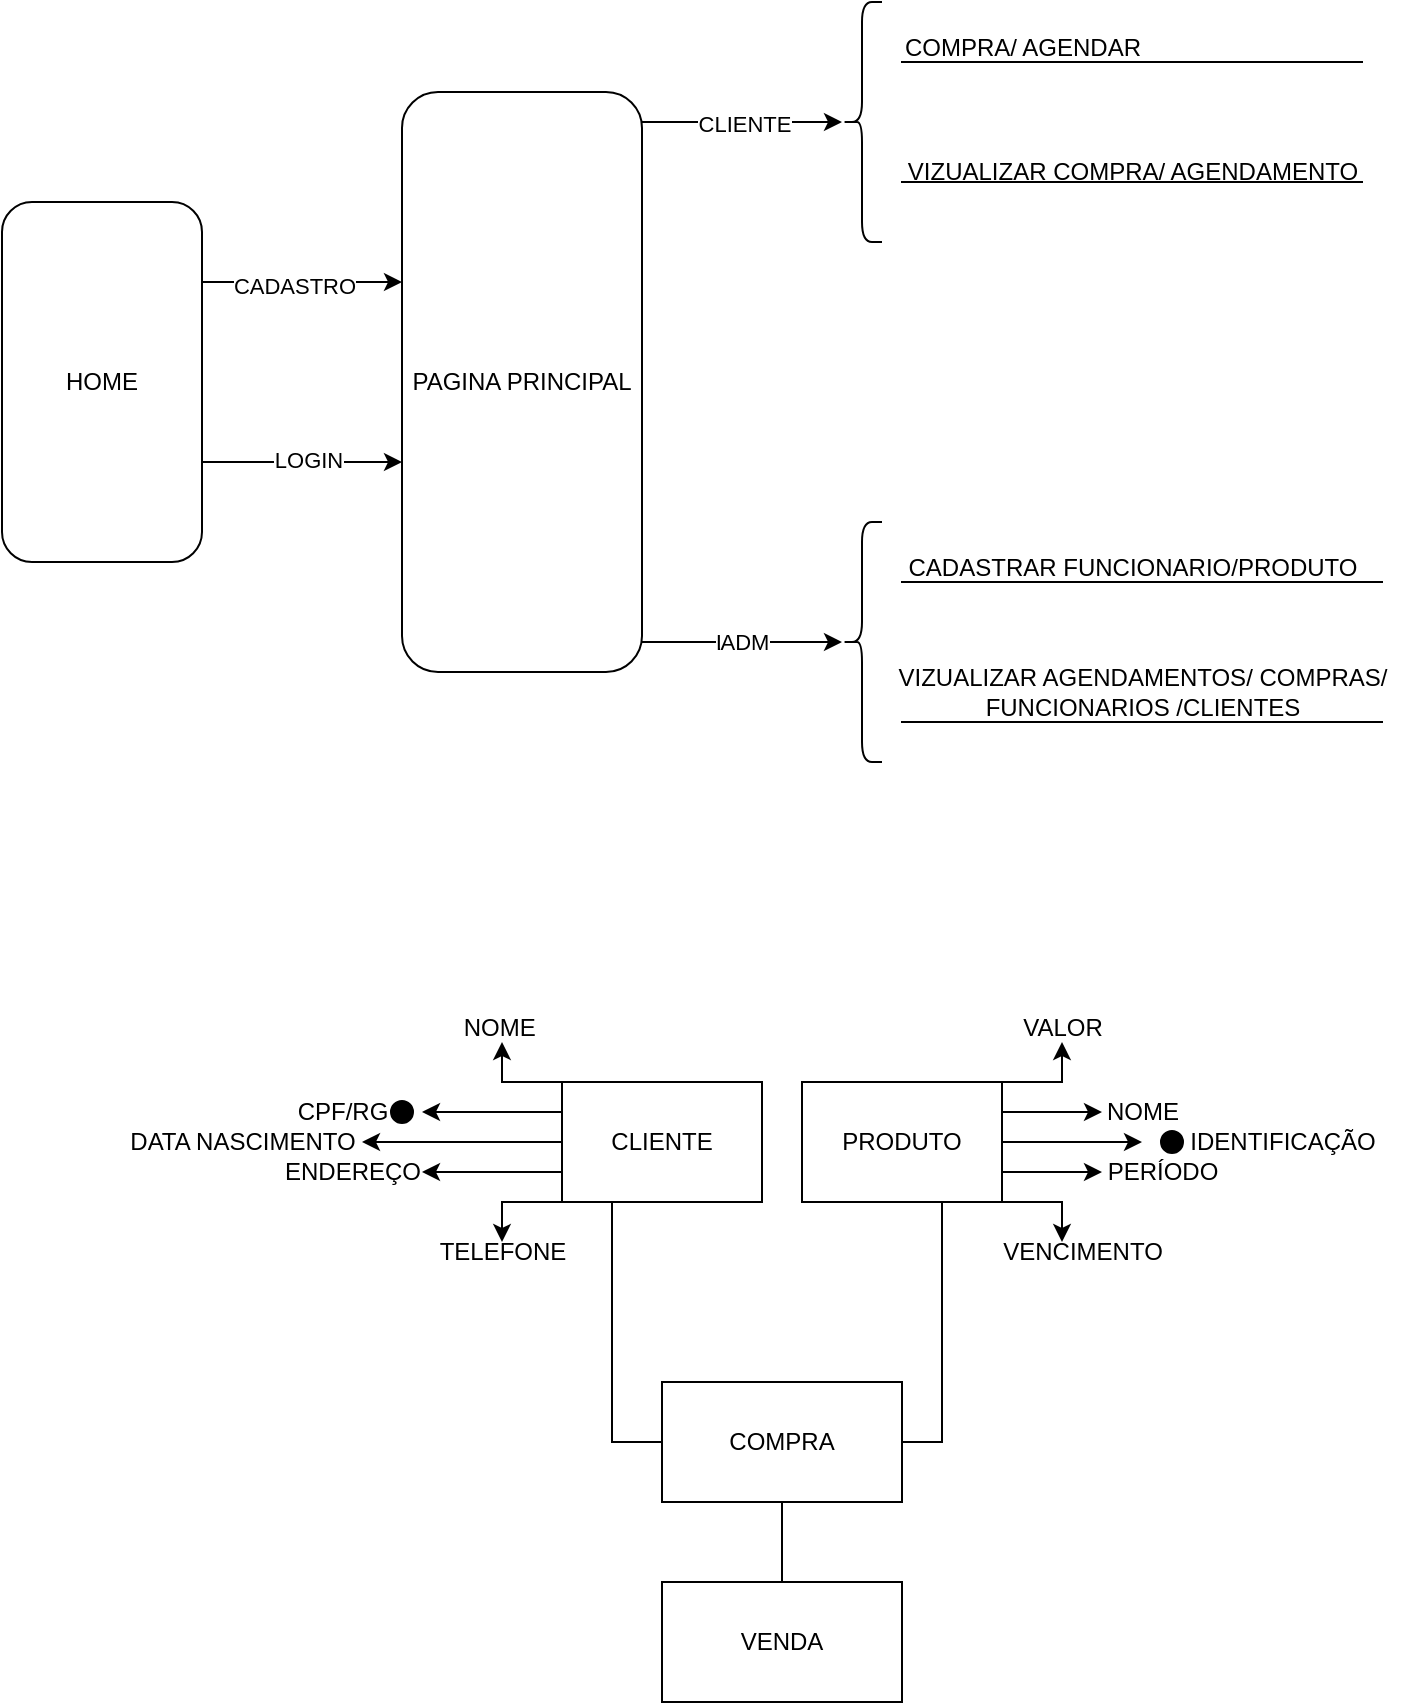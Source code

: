 <mxfile version="22.1.1" type="github">
  <diagram id="C5RBs43oDa-KdzZeNtuy" name="Page-1">
    <mxGraphModel dx="880" dy="488" grid="1" gridSize="10" guides="1" tooltips="1" connect="1" arrows="1" fold="1" page="1" pageScale="1" pageWidth="827" pageHeight="1169" math="0" shadow="0">
      <root>
        <mxCell id="WIyWlLk6GJQsqaUBKTNV-0" />
        <mxCell id="WIyWlLk6GJQsqaUBKTNV-1" parent="WIyWlLk6GJQsqaUBKTNV-0" />
        <mxCell id="WIyWlLk6GJQsqaUBKTNV-3" value="HOME" style="rounded=1;whiteSpace=wrap;html=1;fontSize=12;glass=0;strokeWidth=1;shadow=0;" parent="WIyWlLk6GJQsqaUBKTNV-1" vertex="1">
          <mxGeometry x="50" y="170" width="100" height="180" as="geometry" />
        </mxCell>
        <mxCell id="WIyWlLk6GJQsqaUBKTNV-7" value="PAGINA PRINCIPAL" style="rounded=1;whiteSpace=wrap;html=1;fontSize=12;glass=0;strokeWidth=1;shadow=0;" parent="WIyWlLk6GJQsqaUBKTNV-1" vertex="1">
          <mxGeometry x="250" y="115" width="120" height="290" as="geometry" />
        </mxCell>
        <mxCell id="74Xj-Ba_5kPN7NciAI07-1" value="" style="endArrow=classic;html=1;rounded=0;" edge="1" parent="WIyWlLk6GJQsqaUBKTNV-1">
          <mxGeometry relative="1" as="geometry">
            <mxPoint x="150" y="210" as="sourcePoint" />
            <mxPoint x="250" y="210" as="targetPoint" />
          </mxGeometry>
        </mxCell>
        <mxCell id="74Xj-Ba_5kPN7NciAI07-2" value="Label" style="edgeLabel;resizable=0;html=1;align=center;verticalAlign=middle;" connectable="0" vertex="1" parent="74Xj-Ba_5kPN7NciAI07-1">
          <mxGeometry relative="1" as="geometry" />
        </mxCell>
        <mxCell id="74Xj-Ba_5kPN7NciAI07-17" value="CADASTRO" style="edgeLabel;html=1;align=center;verticalAlign=middle;resizable=0;points=[];" vertex="1" connectable="0" parent="74Xj-Ba_5kPN7NciAI07-1">
          <mxGeometry x="-0.08" y="-2" relative="1" as="geometry">
            <mxPoint as="offset" />
          </mxGeometry>
        </mxCell>
        <mxCell id="74Xj-Ba_5kPN7NciAI07-3" value="" style="endArrow=classic;html=1;rounded=0;" edge="1" parent="WIyWlLk6GJQsqaUBKTNV-1">
          <mxGeometry relative="1" as="geometry">
            <mxPoint x="150" y="300" as="sourcePoint" />
            <mxPoint x="250" y="300" as="targetPoint" />
          </mxGeometry>
        </mxCell>
        <mxCell id="74Xj-Ba_5kPN7NciAI07-4" value="Label" style="edgeLabel;resizable=0;html=1;align=center;verticalAlign=middle;" connectable="0" vertex="1" parent="74Xj-Ba_5kPN7NciAI07-3">
          <mxGeometry relative="1" as="geometry" />
        </mxCell>
        <mxCell id="74Xj-Ba_5kPN7NciAI07-18" value="LOGIN" style="edgeLabel;html=1;align=center;verticalAlign=middle;resizable=0;points=[];" vertex="1" connectable="0" parent="74Xj-Ba_5kPN7NciAI07-3">
          <mxGeometry x="0.06" y="1" relative="1" as="geometry">
            <mxPoint as="offset" />
          </mxGeometry>
        </mxCell>
        <mxCell id="74Xj-Ba_5kPN7NciAI07-5" value="" style="endArrow=classic;html=1;rounded=0;" edge="1" parent="WIyWlLk6GJQsqaUBKTNV-1">
          <mxGeometry relative="1" as="geometry">
            <mxPoint x="370" y="130" as="sourcePoint" />
            <mxPoint x="470" y="130" as="targetPoint" />
          </mxGeometry>
        </mxCell>
        <mxCell id="74Xj-Ba_5kPN7NciAI07-6" value="Label" style="edgeLabel;resizable=0;html=1;align=center;verticalAlign=middle;" connectable="0" vertex="1" parent="74Xj-Ba_5kPN7NciAI07-5">
          <mxGeometry relative="1" as="geometry" />
        </mxCell>
        <mxCell id="74Xj-Ba_5kPN7NciAI07-15" value="CLIENTE" style="edgeLabel;html=1;align=center;verticalAlign=middle;resizable=0;points=[];" vertex="1" connectable="0" parent="74Xj-Ba_5kPN7NciAI07-5">
          <mxGeometry x="0.02" y="-1" relative="1" as="geometry">
            <mxPoint as="offset" />
          </mxGeometry>
        </mxCell>
        <mxCell id="74Xj-Ba_5kPN7NciAI07-7" value="" style="endArrow=classic;html=1;rounded=0;" edge="1" parent="WIyWlLk6GJQsqaUBKTNV-1">
          <mxGeometry relative="1" as="geometry">
            <mxPoint x="370" y="390" as="sourcePoint" />
            <mxPoint x="470" y="390" as="targetPoint" />
          </mxGeometry>
        </mxCell>
        <mxCell id="74Xj-Ba_5kPN7NciAI07-8" value="Label" style="edgeLabel;resizable=0;html=1;align=center;verticalAlign=middle;" connectable="0" vertex="1" parent="74Xj-Ba_5kPN7NciAI07-7">
          <mxGeometry relative="1" as="geometry" />
        </mxCell>
        <mxCell id="74Xj-Ba_5kPN7NciAI07-16" value="ADM" style="edgeLabel;html=1;align=center;verticalAlign=middle;resizable=0;points=[];" vertex="1" connectable="0" parent="74Xj-Ba_5kPN7NciAI07-7">
          <mxGeometry x="0.02" relative="1" as="geometry">
            <mxPoint as="offset" />
          </mxGeometry>
        </mxCell>
        <mxCell id="74Xj-Ba_5kPN7NciAI07-9" value="" style="shape=curlyBracket;whiteSpace=wrap;html=1;rounded=1;labelPosition=left;verticalLabelPosition=middle;align=right;verticalAlign=middle;" vertex="1" parent="WIyWlLk6GJQsqaUBKTNV-1">
          <mxGeometry x="470" y="70" width="20" height="120" as="geometry" />
        </mxCell>
        <mxCell id="74Xj-Ba_5kPN7NciAI07-10" value="" style="shape=curlyBracket;whiteSpace=wrap;html=1;rounded=1;labelPosition=left;verticalLabelPosition=middle;align=right;verticalAlign=middle;" vertex="1" parent="WIyWlLk6GJQsqaUBKTNV-1">
          <mxGeometry x="470" y="330" width="20" height="120" as="geometry" />
        </mxCell>
        <mxCell id="74Xj-Ba_5kPN7NciAI07-12" value="" style="shape=partialRectangle;whiteSpace=wrap;html=1;left=0;right=0;fillColor=none;" vertex="1" parent="WIyWlLk6GJQsqaUBKTNV-1">
          <mxGeometry x="500" y="100" width="230" height="60" as="geometry" />
        </mxCell>
        <mxCell id="74Xj-Ba_5kPN7NciAI07-13" value="" style="shape=partialRectangle;whiteSpace=wrap;html=1;left=0;right=0;fillColor=none;" vertex="1" parent="WIyWlLk6GJQsqaUBKTNV-1">
          <mxGeometry x="500" y="360" width="240" height="70" as="geometry" />
        </mxCell>
        <mxCell id="74Xj-Ba_5kPN7NciAI07-14" value="COMPRA/ AGENDAR" style="text;html=1;align=center;verticalAlign=middle;resizable=0;points=[];autosize=1;strokeColor=none;fillColor=none;" vertex="1" parent="WIyWlLk6GJQsqaUBKTNV-1">
          <mxGeometry x="490" y="78" width="140" height="30" as="geometry" />
        </mxCell>
        <mxCell id="74Xj-Ba_5kPN7NciAI07-21" value="VIZUALIZAR COMPRA/ AGENDAMENTO" style="text;html=1;align=center;verticalAlign=middle;resizable=0;points=[];autosize=1;strokeColor=none;fillColor=none;" vertex="1" parent="WIyWlLk6GJQsqaUBKTNV-1">
          <mxGeometry x="490" y="140" width="250" height="30" as="geometry" />
        </mxCell>
        <mxCell id="74Xj-Ba_5kPN7NciAI07-22" value="CADASTRAR FUNCIONARIO/PRODUTO" style="text;html=1;align=center;verticalAlign=middle;resizable=0;points=[];autosize=1;strokeColor=none;fillColor=none;" vertex="1" parent="WIyWlLk6GJQsqaUBKTNV-1">
          <mxGeometry x="490" y="338" width="250" height="30" as="geometry" />
        </mxCell>
        <mxCell id="74Xj-Ba_5kPN7NciAI07-23" value="VIZUALIZAR AGENDAMENTOS/ COMPRAS/&lt;br&gt;FUNCIONARIOS /CLIENTES" style="text;html=1;align=center;verticalAlign=middle;resizable=0;points=[];autosize=1;strokeColor=none;fillColor=none;" vertex="1" parent="WIyWlLk6GJQsqaUBKTNV-1">
          <mxGeometry x="485" y="395" width="270" height="40" as="geometry" />
        </mxCell>
        <mxCell id="74Xj-Ba_5kPN7NciAI07-31" style="edgeStyle=orthogonalEdgeStyle;rounded=0;orthogonalLoop=1;jettySize=auto;html=1;exitX=0;exitY=0;exitDx=0;exitDy=0;" edge="1" parent="WIyWlLk6GJQsqaUBKTNV-1" source="74Xj-Ba_5kPN7NciAI07-29">
          <mxGeometry relative="1" as="geometry">
            <mxPoint x="300" y="590" as="targetPoint" />
          </mxGeometry>
        </mxCell>
        <mxCell id="74Xj-Ba_5kPN7NciAI07-32" style="edgeStyle=orthogonalEdgeStyle;rounded=0;orthogonalLoop=1;jettySize=auto;html=1;exitX=0;exitY=0.25;exitDx=0;exitDy=0;" edge="1" parent="WIyWlLk6GJQsqaUBKTNV-1" source="74Xj-Ba_5kPN7NciAI07-29">
          <mxGeometry relative="1" as="geometry">
            <mxPoint x="260" y="625" as="targetPoint" />
          </mxGeometry>
        </mxCell>
        <mxCell id="74Xj-Ba_5kPN7NciAI07-48" style="edgeStyle=orthogonalEdgeStyle;rounded=0;orthogonalLoop=1;jettySize=auto;html=1;exitX=0;exitY=0.5;exitDx=0;exitDy=0;" edge="1" parent="WIyWlLk6GJQsqaUBKTNV-1" source="74Xj-Ba_5kPN7NciAI07-29">
          <mxGeometry relative="1" as="geometry">
            <mxPoint x="230" y="640" as="targetPoint" />
          </mxGeometry>
        </mxCell>
        <mxCell id="74Xj-Ba_5kPN7NciAI07-49" style="edgeStyle=orthogonalEdgeStyle;rounded=0;orthogonalLoop=1;jettySize=auto;html=1;exitX=0;exitY=0.75;exitDx=0;exitDy=0;" edge="1" parent="WIyWlLk6GJQsqaUBKTNV-1" source="74Xj-Ba_5kPN7NciAI07-29">
          <mxGeometry relative="1" as="geometry">
            <mxPoint x="260" y="655" as="targetPoint" />
          </mxGeometry>
        </mxCell>
        <mxCell id="74Xj-Ba_5kPN7NciAI07-50" style="edgeStyle=orthogonalEdgeStyle;rounded=0;orthogonalLoop=1;jettySize=auto;html=1;exitX=0;exitY=1;exitDx=0;exitDy=0;" edge="1" parent="WIyWlLk6GJQsqaUBKTNV-1" source="74Xj-Ba_5kPN7NciAI07-29">
          <mxGeometry relative="1" as="geometry">
            <mxPoint x="300" y="690" as="targetPoint" />
          </mxGeometry>
        </mxCell>
        <mxCell id="74Xj-Ba_5kPN7NciAI07-29" value="CLIENTE" style="whiteSpace=wrap;html=1;align=center;verticalAlign=middle;treeFolding=1;treeMoving=1;" vertex="1" parent="WIyWlLk6GJQsqaUBKTNV-1">
          <mxGeometry x="330" y="610" width="100" height="60" as="geometry" />
        </mxCell>
        <mxCell id="74Xj-Ba_5kPN7NciAI07-51" style="edgeStyle=orthogonalEdgeStyle;rounded=0;orthogonalLoop=1;jettySize=auto;html=1;exitX=1;exitY=0.5;exitDx=0;exitDy=0;" edge="1" parent="WIyWlLk6GJQsqaUBKTNV-1" source="74Xj-Ba_5kPN7NciAI07-30">
          <mxGeometry relative="1" as="geometry">
            <mxPoint x="620" y="640" as="targetPoint" />
          </mxGeometry>
        </mxCell>
        <mxCell id="74Xj-Ba_5kPN7NciAI07-52" style="edgeStyle=orthogonalEdgeStyle;rounded=0;orthogonalLoop=1;jettySize=auto;html=1;exitX=1;exitY=0;exitDx=0;exitDy=0;" edge="1" parent="WIyWlLk6GJQsqaUBKTNV-1" source="74Xj-Ba_5kPN7NciAI07-30">
          <mxGeometry relative="1" as="geometry">
            <mxPoint x="580" y="590" as="targetPoint" />
          </mxGeometry>
        </mxCell>
        <mxCell id="74Xj-Ba_5kPN7NciAI07-54" style="edgeStyle=orthogonalEdgeStyle;rounded=0;orthogonalLoop=1;jettySize=auto;html=1;exitX=1;exitY=1;exitDx=0;exitDy=0;" edge="1" parent="WIyWlLk6GJQsqaUBKTNV-1" source="74Xj-Ba_5kPN7NciAI07-30">
          <mxGeometry relative="1" as="geometry">
            <mxPoint x="580" y="690" as="targetPoint" />
          </mxGeometry>
        </mxCell>
        <mxCell id="74Xj-Ba_5kPN7NciAI07-75" style="edgeStyle=orthogonalEdgeStyle;rounded=0;orthogonalLoop=1;jettySize=auto;html=1;exitX=1;exitY=0.25;exitDx=0;exitDy=0;" edge="1" parent="WIyWlLk6GJQsqaUBKTNV-1" source="74Xj-Ba_5kPN7NciAI07-30">
          <mxGeometry relative="1" as="geometry">
            <mxPoint x="600" y="625" as="targetPoint" />
          </mxGeometry>
        </mxCell>
        <mxCell id="74Xj-Ba_5kPN7NciAI07-77" style="edgeStyle=orthogonalEdgeStyle;rounded=0;orthogonalLoop=1;jettySize=auto;html=1;exitX=1;exitY=0.75;exitDx=0;exitDy=0;" edge="1" parent="WIyWlLk6GJQsqaUBKTNV-1" source="74Xj-Ba_5kPN7NciAI07-30">
          <mxGeometry relative="1" as="geometry">
            <mxPoint x="600" y="655" as="targetPoint" />
          </mxGeometry>
        </mxCell>
        <mxCell id="74Xj-Ba_5kPN7NciAI07-30" value="PRODUTO" style="whiteSpace=wrap;html=1;align=center;verticalAlign=middle;treeFolding=1;treeMoving=1;" vertex="1" parent="WIyWlLk6GJQsqaUBKTNV-1">
          <mxGeometry x="450" y="610" width="100" height="60" as="geometry" />
        </mxCell>
        <mxCell id="74Xj-Ba_5kPN7NciAI07-36" style="edgeStyle=elbowEdgeStyle;rounded=0;orthogonalLoop=1;jettySize=auto;html=1;startArrow=none;endArrow=none;" edge="1" parent="WIyWlLk6GJQsqaUBKTNV-1">
          <mxGeometry relative="1" as="geometry">
            <mxPoint x="440" y="770" as="targetPoint" />
            <mxPoint x="440" y="770" as="sourcePoint" />
          </mxGeometry>
        </mxCell>
        <mxCell id="74Xj-Ba_5kPN7NciAI07-39" value="" style="shape=partialRectangle;whiteSpace=wrap;html=1;bottom=0;right=0;fillColor=none;rotation=-90;" vertex="1" parent="WIyWlLk6GJQsqaUBKTNV-1">
          <mxGeometry x="320" y="705" width="120" height="50" as="geometry" />
        </mxCell>
        <mxCell id="74Xj-Ba_5kPN7NciAI07-43" value="" style="shape=partialRectangle;whiteSpace=wrap;html=1;bottom=0;right=0;fillColor=none;rotation=-180;" vertex="1" parent="WIyWlLk6GJQsqaUBKTNV-1">
          <mxGeometry x="470" y="670" width="50" height="120" as="geometry" />
        </mxCell>
        <mxCell id="74Xj-Ba_5kPN7NciAI07-46" style="edgeStyle=elbowEdgeStyle;rounded=0;orthogonalLoop=1;jettySize=auto;html=1;startArrow=none;endArrow=none;" edge="1" parent="WIyWlLk6GJQsqaUBKTNV-1" source="74Xj-Ba_5kPN7NciAI07-45">
          <mxGeometry relative="1" as="geometry">
            <mxPoint x="440" y="860" as="targetPoint" />
          </mxGeometry>
        </mxCell>
        <UserObject label="COMPRA" treeRoot="1" id="74Xj-Ba_5kPN7NciAI07-45">
          <mxCell style="whiteSpace=wrap;html=1;align=center;treeFolding=1;treeMoving=1;newEdgeStyle={&quot;edgeStyle&quot;:&quot;elbowEdgeStyle&quot;,&quot;startArrow&quot;:&quot;none&quot;,&quot;endArrow&quot;:&quot;none&quot;};" vertex="1" parent="WIyWlLk6GJQsqaUBKTNV-1">
            <mxGeometry x="380" y="760" width="120" height="60" as="geometry" />
          </mxCell>
        </UserObject>
        <UserObject label="VENDA" treeRoot="1" id="74Xj-Ba_5kPN7NciAI07-47">
          <mxCell style="whiteSpace=wrap;html=1;align=center;treeFolding=1;treeMoving=1;newEdgeStyle={&quot;edgeStyle&quot;:&quot;elbowEdgeStyle&quot;,&quot;startArrow&quot;:&quot;none&quot;,&quot;endArrow&quot;:&quot;none&quot;};" vertex="1" parent="WIyWlLk6GJQsqaUBKTNV-1">
            <mxGeometry x="380" y="860" width="120" height="60" as="geometry" />
          </mxCell>
        </UserObject>
        <mxCell id="74Xj-Ba_5kPN7NciAI07-55" value="NOME&amp;nbsp;" style="text;html=1;align=center;verticalAlign=middle;resizable=0;points=[];autosize=1;strokeColor=none;fillColor=none;" vertex="1" parent="WIyWlLk6GJQsqaUBKTNV-1">
          <mxGeometry x="270" y="568" width="60" height="30" as="geometry" />
        </mxCell>
        <mxCell id="74Xj-Ba_5kPN7NciAI07-56" value="CPF/RG" style="text;html=1;align=center;verticalAlign=middle;resizable=0;points=[];autosize=1;strokeColor=none;fillColor=none;" vertex="1" parent="WIyWlLk6GJQsqaUBKTNV-1">
          <mxGeometry x="185" y="610" width="70" height="30" as="geometry" />
        </mxCell>
        <mxCell id="74Xj-Ba_5kPN7NciAI07-58" value="DATA NASCIMENTO" style="text;html=1;align=center;verticalAlign=middle;resizable=0;points=[];autosize=1;strokeColor=none;fillColor=none;" vertex="1" parent="WIyWlLk6GJQsqaUBKTNV-1">
          <mxGeometry x="100" y="625" width="140" height="30" as="geometry" />
        </mxCell>
        <mxCell id="74Xj-Ba_5kPN7NciAI07-59" value="ENDEREÇO" style="text;html=1;align=center;verticalAlign=middle;resizable=0;points=[];autosize=1;strokeColor=none;fillColor=none;" vertex="1" parent="WIyWlLk6GJQsqaUBKTNV-1">
          <mxGeometry x="180" y="640" width="90" height="30" as="geometry" />
        </mxCell>
        <mxCell id="74Xj-Ba_5kPN7NciAI07-60" value="TELEFONE" style="text;html=1;align=center;verticalAlign=middle;resizable=0;points=[];autosize=1;strokeColor=none;fillColor=none;" vertex="1" parent="WIyWlLk6GJQsqaUBKTNV-1">
          <mxGeometry x="255" y="680" width="90" height="30" as="geometry" />
        </mxCell>
        <mxCell id="74Xj-Ba_5kPN7NciAI07-62" value="" style="strokeWidth=2;html=1;shape=mxgraph.flowchart.start_2;whiteSpace=wrap;" vertex="1" parent="WIyWlLk6GJQsqaUBKTNV-1">
          <mxGeometry x="410" y="650" width="10" as="geometry" />
        </mxCell>
        <mxCell id="74Xj-Ba_5kPN7NciAI07-64" value="" style="strokeWidth=2;html=1;shape=mxgraph.flowchart.start_2;whiteSpace=wrap;fillColor=#000000;" vertex="1" parent="WIyWlLk6GJQsqaUBKTNV-1">
          <mxGeometry x="245" y="620" width="10" height="10" as="geometry" />
        </mxCell>
        <mxCell id="74Xj-Ba_5kPN7NciAI07-70" value="IDENTIFICAÇÃO" style="text;html=1;align=center;verticalAlign=middle;resizable=0;points=[];autosize=1;strokeColor=none;fillColor=none;" vertex="1" parent="WIyWlLk6GJQsqaUBKTNV-1">
          <mxGeometry x="630" y="625" width="120" height="30" as="geometry" />
        </mxCell>
        <mxCell id="74Xj-Ba_5kPN7NciAI07-72" value="" style="strokeWidth=2;html=1;shape=mxgraph.flowchart.start_2;whiteSpace=wrap;fillColor=#000000;" vertex="1" parent="WIyWlLk6GJQsqaUBKTNV-1">
          <mxGeometry x="630" y="635" width="10" height="10" as="geometry" />
        </mxCell>
        <mxCell id="74Xj-Ba_5kPN7NciAI07-73" value="VALOR" style="text;html=1;align=center;verticalAlign=middle;resizable=0;points=[];autosize=1;strokeColor=none;fillColor=none;" vertex="1" parent="WIyWlLk6GJQsqaUBKTNV-1">
          <mxGeometry x="550" y="568" width="60" height="30" as="geometry" />
        </mxCell>
        <mxCell id="74Xj-Ba_5kPN7NciAI07-74" value="VENCIMENTO" style="text;html=1;align=center;verticalAlign=middle;resizable=0;points=[];autosize=1;strokeColor=none;fillColor=none;" vertex="1" parent="WIyWlLk6GJQsqaUBKTNV-1">
          <mxGeometry x="540" y="680" width="100" height="30" as="geometry" />
        </mxCell>
        <mxCell id="74Xj-Ba_5kPN7NciAI07-76" value="NOME" style="text;html=1;align=center;verticalAlign=middle;resizable=0;points=[];autosize=1;strokeColor=none;fillColor=none;" vertex="1" parent="WIyWlLk6GJQsqaUBKTNV-1">
          <mxGeometry x="590" y="610" width="60" height="30" as="geometry" />
        </mxCell>
        <mxCell id="74Xj-Ba_5kPN7NciAI07-78" value="PERÍODO" style="text;html=1;align=center;verticalAlign=middle;resizable=0;points=[];autosize=1;strokeColor=none;fillColor=none;" vertex="1" parent="WIyWlLk6GJQsqaUBKTNV-1">
          <mxGeometry x="590" y="640" width="80" height="30" as="geometry" />
        </mxCell>
      </root>
    </mxGraphModel>
  </diagram>
</mxfile>

